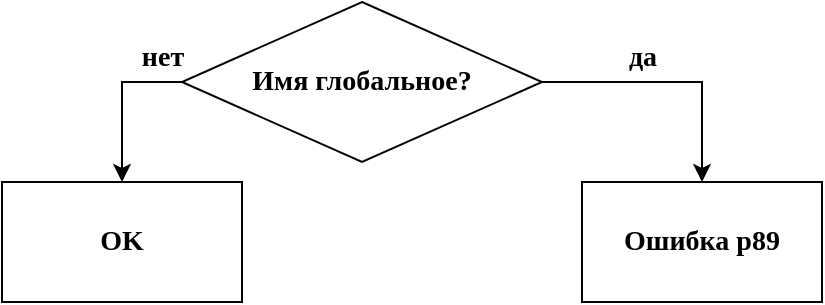 <mxfile version="10.6.9" type="device"><diagram id="NNP1wuPMsDcuIXAYP004" name="Page-1"><mxGraphModel dx="1360" dy="762" grid="1" gridSize="10" guides="1" tooltips="1" connect="1" arrows="1" fold="1" page="1" pageScale="1" pageWidth="827" pageHeight="1169" math="0" shadow="0"><root><mxCell id="0"/><mxCell id="1" parent="0"/><mxCell id="y2ZI_nW9qVkKiNgpRveW-28" value="" style="edgeStyle=orthogonalEdgeStyle;rounded=0;orthogonalLoop=1;jettySize=auto;html=1;fontFamily=Verdana;fontSize=14;align=center;fontStyle=1" parent="1" source="y2ZI_nW9qVkKiNgpRveW-26" target="QclQVQakLw92h5dagRdP-6" edge="1"><mxGeometry relative="1" as="geometry"><mxPoint x="560" y="150" as="targetPoint"/></mxGeometry></mxCell><mxCell id="QclQVQakLw92h5dagRdP-8" value="" style="edgeStyle=orthogonalEdgeStyle;rounded=0;orthogonalLoop=1;jettySize=auto;html=1;exitX=0;exitY=0.5;exitDx=0;exitDy=0;fontFamily=Verdana;fontStyle=1;fontSize=14;" edge="1" parent="1" source="y2ZI_nW9qVkKiNgpRveW-26" target="QclQVQakLw92h5dagRdP-9"><mxGeometry relative="1" as="geometry"><mxPoint x="250" y="150" as="targetPoint"/><Array as="points"><mxPoint x="250" y="100"/></Array></mxGeometry></mxCell><mxCell id="y2ZI_nW9qVkKiNgpRveW-26" value="&lt;div style=&quot;text-align: center; font-size: 14px;&quot;&gt;Имя глобальное?&lt;/div&gt;" style="rhombus;whiteSpace=wrap;html=1;fillColor=none;gradientColor=none;fontFamily=Verdana;fontSize=14;align=center;fontStyle=1" parent="1" vertex="1"><mxGeometry x="280" y="60" width="180" height="80" as="geometry"/></mxCell><mxCell id="y2ZI_nW9qVkKiNgpRveW-30" value="да" style="text;html=1;resizable=0;points=[];autosize=1;align=center;verticalAlign=top;spacingTop=-4;fontSize=14;fontFamily=Verdana;fontStyle=1" parent="1" vertex="1"><mxGeometry x="495" y="77" width="30" height="20" as="geometry"/></mxCell><mxCell id="y2ZI_nW9qVkKiNgpRveW-39" value="нет" style="text;html=1;resizable=0;points=[];autosize=1;align=center;verticalAlign=top;spacingTop=-4;fontSize=14;fontFamily=Verdana;fontStyle=1" parent="1" vertex="1"><mxGeometry x="250" y="77" width="40" height="20" as="geometry"/></mxCell><mxCell id="QclQVQakLw92h5dagRdP-6" value="Ошибка p89" style="rounded=0;whiteSpace=wrap;html=1;fontFamily=Verdana;fontStyle=1;fontSize=14;" vertex="1" parent="1"><mxGeometry x="480" y="150" width="120" height="60" as="geometry"/></mxCell><mxCell id="QclQVQakLw92h5dagRdP-9" value="OK" style="rounded=0;whiteSpace=wrap;html=1;fontFamily=Verdana;fontStyle=1;fontSize=14;" vertex="1" parent="1"><mxGeometry x="190" y="150" width="120" height="60" as="geometry"/></mxCell></root></mxGraphModel></diagram></mxfile>